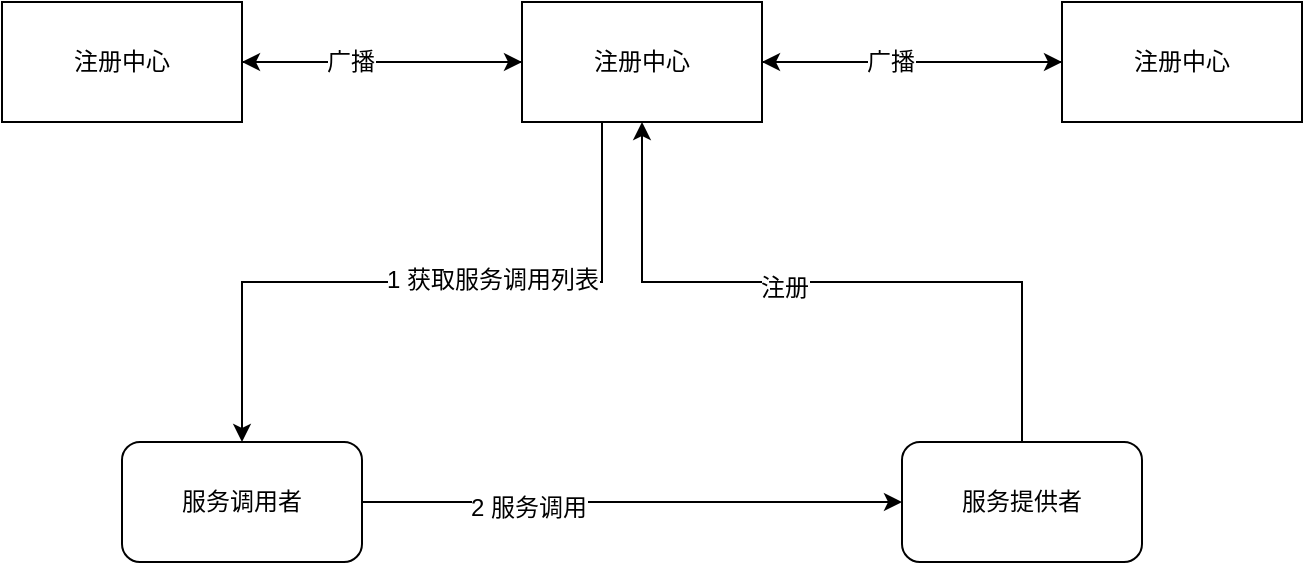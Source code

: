 <mxfile version="12.0.0" type="github" pages="1"><diagram id="n94yKP6esJ95OgiZeWez" name="第 1 页"><mxGraphModel dx="1194" dy="559" grid="1" gridSize="10" guides="1" tooltips="1" connect="1" arrows="1" fold="1" page="1" pageScale="1" pageWidth="827" pageHeight="1169" math="0" shadow="0"><root><mxCell id="0"/><mxCell id="1" parent="0"/><mxCell id="4ksBccV4uPkSfFi8130t-3" value="" style="edgeStyle=orthogonalEdgeStyle;rounded=0;orthogonalLoop=1;jettySize=auto;html=1;" edge="1" parent="1" source="4ksBccV4uPkSfFi8130t-1" target="4ksBccV4uPkSfFi8130t-2"><mxGeometry relative="1" as="geometry"/></mxCell><mxCell id="4ksBccV4uPkSfFi8130t-1" value="注册中心" style="rounded=0;whiteSpace=wrap;html=1;" vertex="1" parent="1"><mxGeometry x="120" y="160" width="120" height="60" as="geometry"/></mxCell><mxCell id="4ksBccV4uPkSfFi8130t-5" value="" style="edgeStyle=orthogonalEdgeStyle;rounded=0;orthogonalLoop=1;jettySize=auto;html=1;" edge="1" parent="1" source="4ksBccV4uPkSfFi8130t-2" target="4ksBccV4uPkSfFi8130t-4"><mxGeometry relative="1" as="geometry"/></mxCell><mxCell id="4ksBccV4uPkSfFi8130t-6" style="edgeStyle=orthogonalEdgeStyle;rounded=0;orthogonalLoop=1;jettySize=auto;html=1;entryX=1;entryY=0.5;entryDx=0;entryDy=0;" edge="1" parent="1" source="4ksBccV4uPkSfFi8130t-2" target="4ksBccV4uPkSfFi8130t-1"><mxGeometry relative="1" as="geometry"/></mxCell><mxCell id="4ksBccV4uPkSfFi8130t-8" value="广播" style="text;html=1;resizable=0;points=[];align=center;verticalAlign=middle;labelBackgroundColor=#ffffff;" vertex="1" connectable="0" parent="4ksBccV4uPkSfFi8130t-6"><mxGeometry x="0.225" relative="1" as="geometry"><mxPoint as="offset"/></mxGeometry></mxCell><mxCell id="4ksBccV4uPkSfFi8130t-11" style="edgeStyle=orthogonalEdgeStyle;rounded=0;orthogonalLoop=1;jettySize=auto;html=1;entryX=0.5;entryY=0;entryDx=0;entryDy=0;" edge="1" parent="1" source="4ksBccV4uPkSfFi8130t-2" target="4ksBccV4uPkSfFi8130t-10"><mxGeometry relative="1" as="geometry"><Array as="points"><mxPoint x="420" y="300"/><mxPoint x="240" y="300"/></Array></mxGeometry></mxCell><mxCell id="4ksBccV4uPkSfFi8130t-12" value="1 获取服务调用列表" style="text;html=1;resizable=0;points=[];align=center;verticalAlign=middle;labelBackgroundColor=#ffffff;" vertex="1" connectable="0" parent="4ksBccV4uPkSfFi8130t-11"><mxGeometry x="-0.207" y="-1" relative="1" as="geometry"><mxPoint as="offset"/></mxGeometry></mxCell><mxCell id="4ksBccV4uPkSfFi8130t-2" value="&lt;span style=&quot;white-space: normal&quot;&gt;注册中心&lt;/span&gt;" style="rounded=0;whiteSpace=wrap;html=1;" vertex="1" parent="1"><mxGeometry x="380" y="160" width="120" height="60" as="geometry"/></mxCell><mxCell id="4ksBccV4uPkSfFi8130t-7" style="edgeStyle=orthogonalEdgeStyle;rounded=0;orthogonalLoop=1;jettySize=auto;html=1;exitX=0;exitY=0.5;exitDx=0;exitDy=0;entryX=1;entryY=0.5;entryDx=0;entryDy=0;" edge="1" parent="1" source="4ksBccV4uPkSfFi8130t-4" target="4ksBccV4uPkSfFi8130t-2"><mxGeometry relative="1" as="geometry"/></mxCell><mxCell id="4ksBccV4uPkSfFi8130t-9" value="广播" style="text;html=1;resizable=0;points=[];align=center;verticalAlign=middle;labelBackgroundColor=#ffffff;" vertex="1" connectable="0" parent="4ksBccV4uPkSfFi8130t-7"><mxGeometry x="0.144" relative="1" as="geometry"><mxPoint as="offset"/></mxGeometry></mxCell><mxCell id="4ksBccV4uPkSfFi8130t-4" value="&lt;span style=&quot;white-space: normal&quot;&gt;注册中心&lt;/span&gt;" style="rounded=0;whiteSpace=wrap;html=1;" vertex="1" parent="1"><mxGeometry x="650" y="160" width="120" height="60" as="geometry"/></mxCell><mxCell id="4ksBccV4uPkSfFi8130t-16" style="edgeStyle=orthogonalEdgeStyle;rounded=0;orthogonalLoop=1;jettySize=auto;html=1;" edge="1" parent="1" source="4ksBccV4uPkSfFi8130t-10" target="4ksBccV4uPkSfFi8130t-13"><mxGeometry relative="1" as="geometry"/></mxCell><mxCell id="4ksBccV4uPkSfFi8130t-17" value="2 服务调用" style="text;html=1;resizable=0;points=[];align=center;verticalAlign=middle;labelBackgroundColor=#ffffff;" vertex="1" connectable="0" parent="4ksBccV4uPkSfFi8130t-16"><mxGeometry x="-0.384" y="-3" relative="1" as="geometry"><mxPoint as="offset"/></mxGeometry></mxCell><mxCell id="4ksBccV4uPkSfFi8130t-10" value="服务调用者" style="rounded=1;whiteSpace=wrap;html=1;" vertex="1" parent="1"><mxGeometry x="180" y="380" width="120" height="60" as="geometry"/></mxCell><mxCell id="4ksBccV4uPkSfFi8130t-14" style="edgeStyle=orthogonalEdgeStyle;rounded=0;orthogonalLoop=1;jettySize=auto;html=1;" edge="1" parent="1" source="4ksBccV4uPkSfFi8130t-13" target="4ksBccV4uPkSfFi8130t-2"><mxGeometry relative="1" as="geometry"><Array as="points"><mxPoint x="630" y="300"/><mxPoint x="440" y="300"/></Array></mxGeometry></mxCell><mxCell id="4ksBccV4uPkSfFi8130t-15" value="注册" style="text;html=1;resizable=0;points=[];align=center;verticalAlign=middle;labelBackgroundColor=#ffffff;" vertex="1" connectable="0" parent="4ksBccV4uPkSfFi8130t-14"><mxGeometry x="0.136" y="3" relative="1" as="geometry"><mxPoint as="offset"/></mxGeometry></mxCell><mxCell id="4ksBccV4uPkSfFi8130t-13" value="服务提供者" style="rounded=1;whiteSpace=wrap;html=1;" vertex="1" parent="1"><mxGeometry x="570" y="380" width="120" height="60" as="geometry"/></mxCell></root></mxGraphModel></diagram></mxfile>